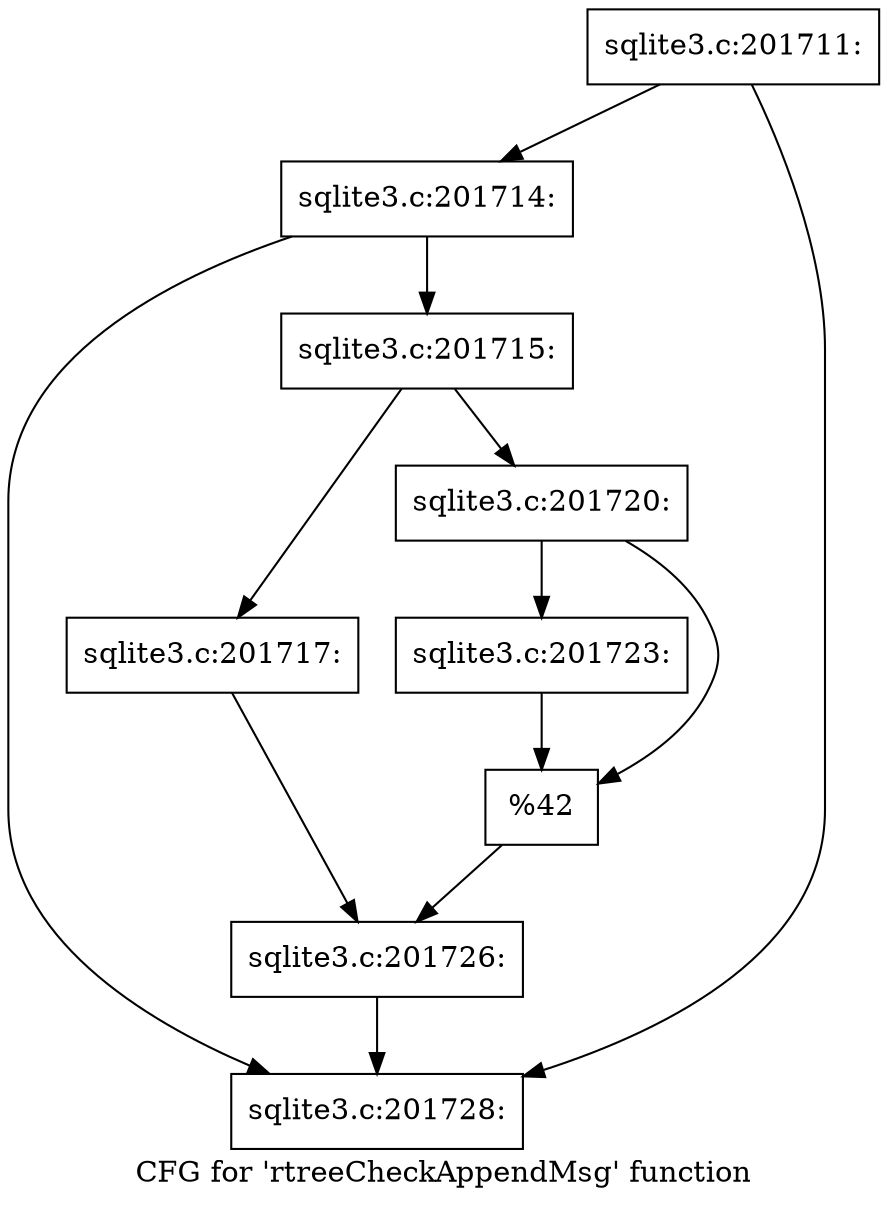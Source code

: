 digraph "CFG for 'rtreeCheckAppendMsg' function" {
	label="CFG for 'rtreeCheckAppendMsg' function";

	Node0x55c0fb423ea0 [shape=record,label="{sqlite3.c:201711:}"];
	Node0x55c0fb423ea0 -> Node0x55c0fb4362c0;
	Node0x55c0fb423ea0 -> Node0x55c0fb436270;
	Node0x55c0fb4362c0 [shape=record,label="{sqlite3.c:201714:}"];
	Node0x55c0fb4362c0 -> Node0x55c0fb436220;
	Node0x55c0fb4362c0 -> Node0x55c0fb436270;
	Node0x55c0fb436220 [shape=record,label="{sqlite3.c:201715:}"];
	Node0x55c0fb436220 -> Node0x55c0fb4370b0;
	Node0x55c0fb436220 -> Node0x55c0fb437150;
	Node0x55c0fb4370b0 [shape=record,label="{sqlite3.c:201717:}"];
	Node0x55c0fb4370b0 -> Node0x55c0fb437100;
	Node0x55c0fb437150 [shape=record,label="{sqlite3.c:201720:}"];
	Node0x55c0fb437150 -> Node0x55c0fb4384b0;
	Node0x55c0fb437150 -> Node0x55c0fb438500;
	Node0x55c0fb4384b0 [shape=record,label="{sqlite3.c:201723:}"];
	Node0x55c0fb4384b0 -> Node0x55c0fb438500;
	Node0x55c0fb438500 [shape=record,label="{%42}"];
	Node0x55c0fb438500 -> Node0x55c0fb437100;
	Node0x55c0fb437100 [shape=record,label="{sqlite3.c:201726:}"];
	Node0x55c0fb437100 -> Node0x55c0fb436270;
	Node0x55c0fb436270 [shape=record,label="{sqlite3.c:201728:}"];
}
